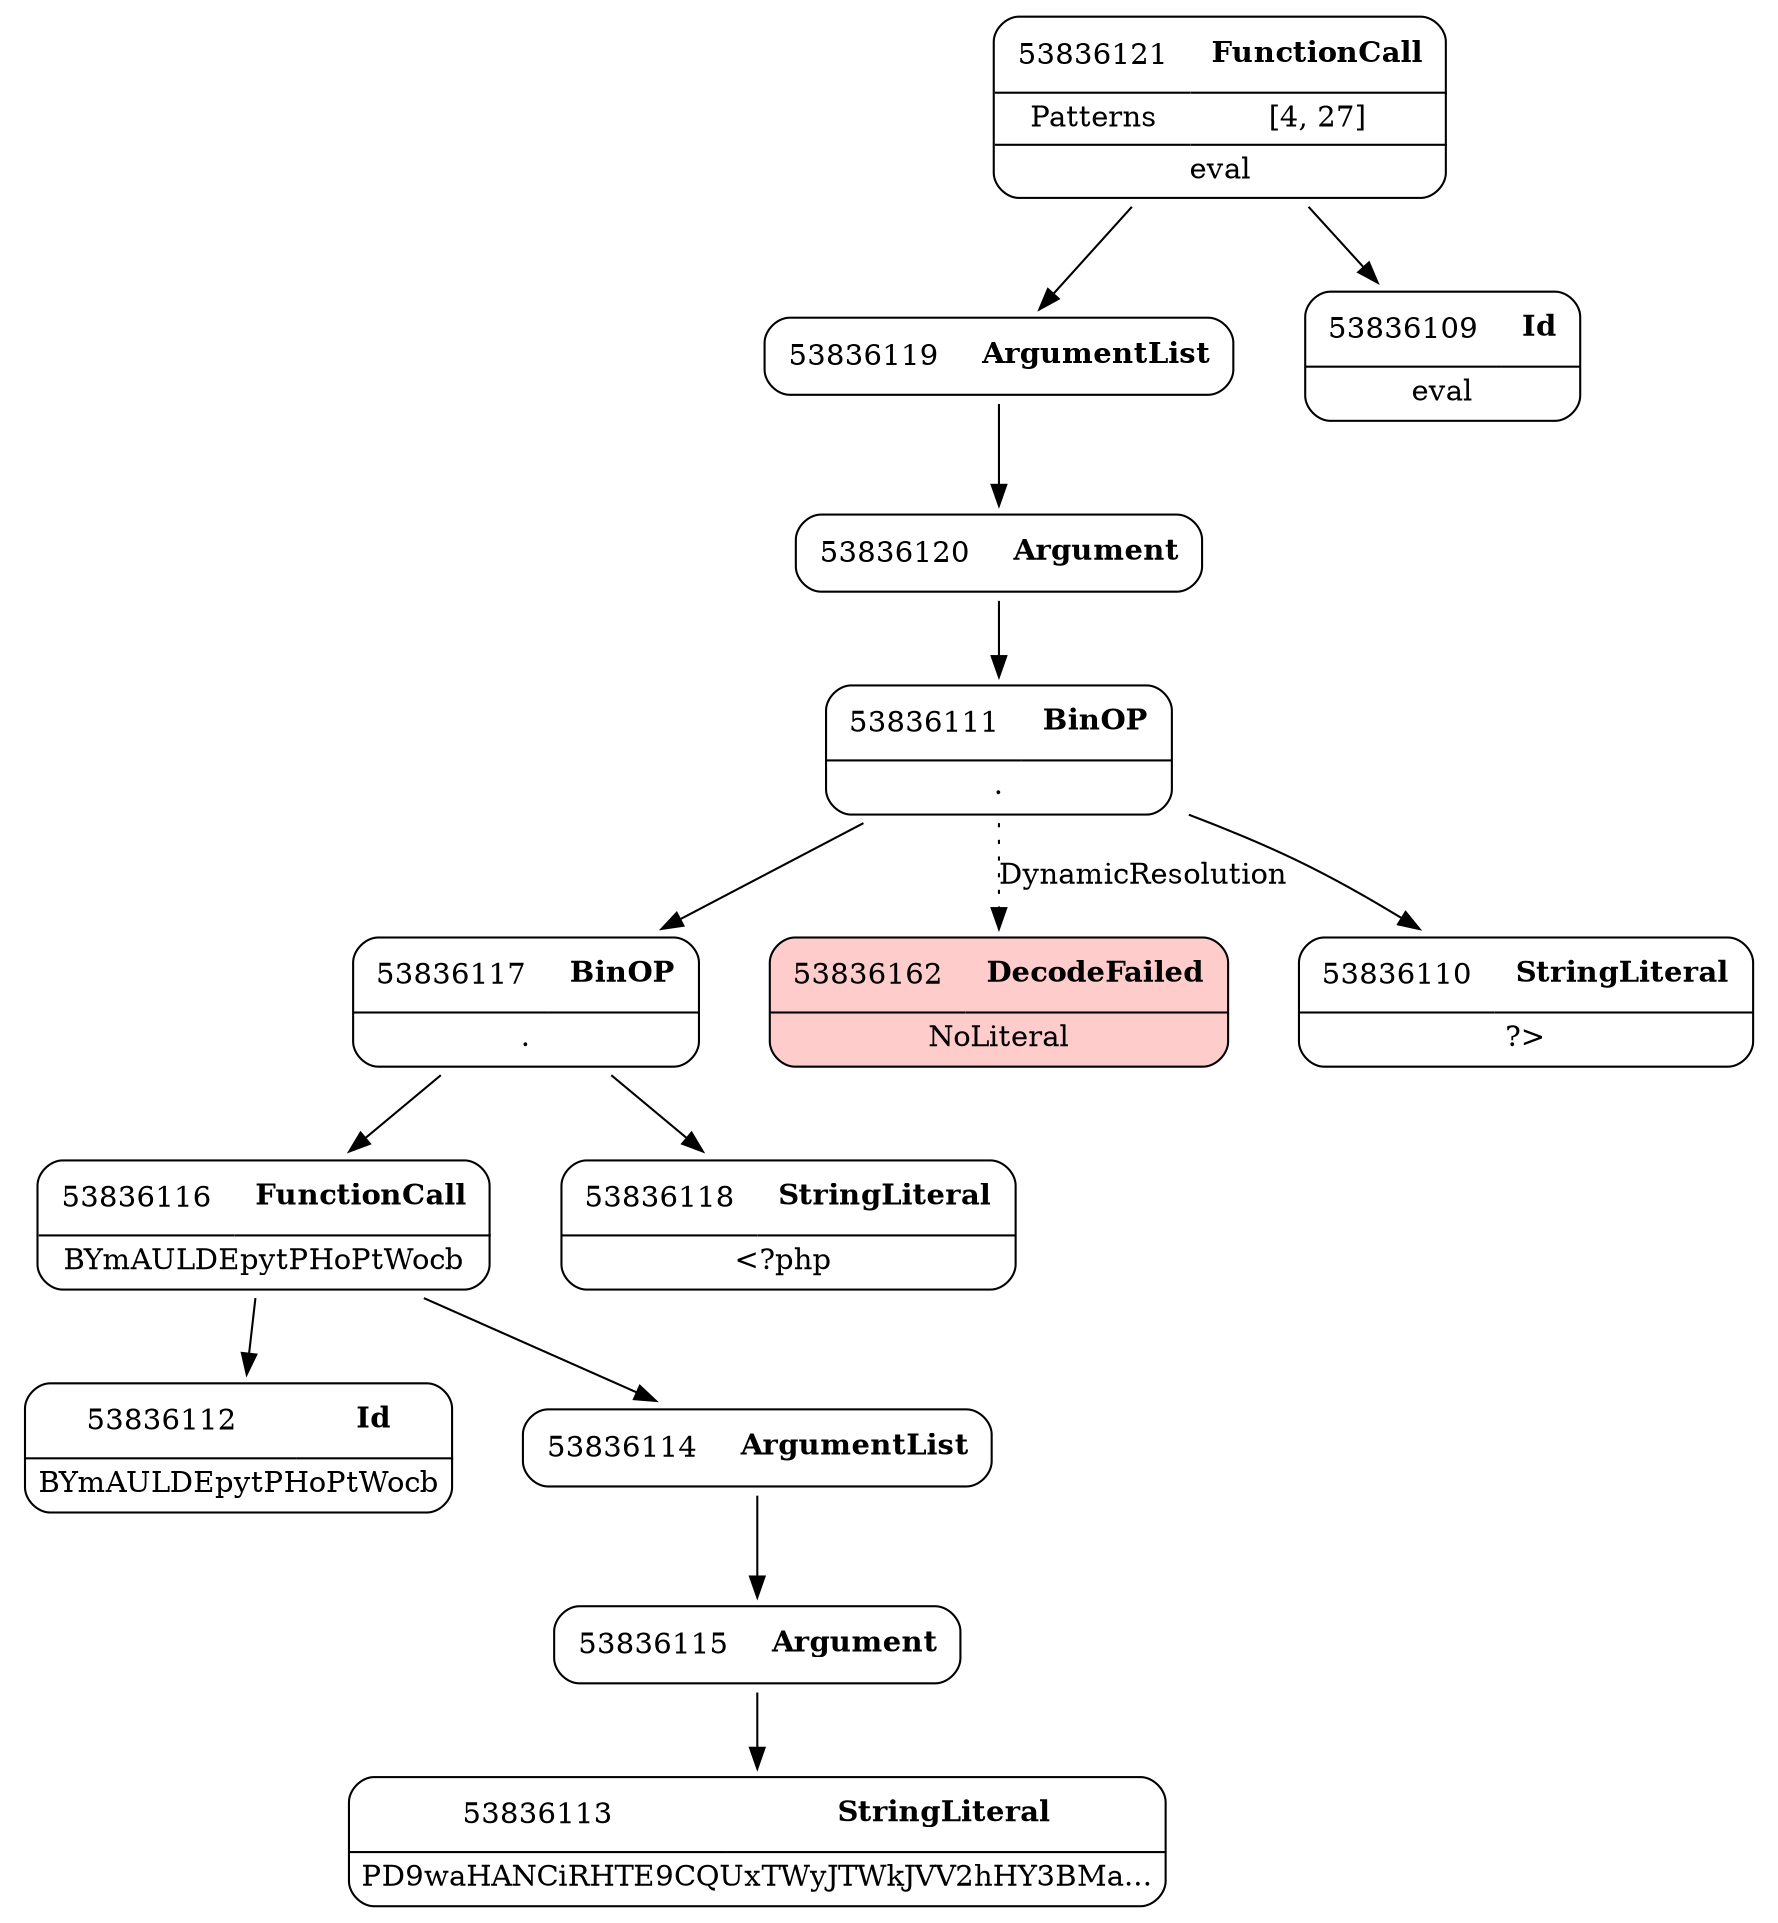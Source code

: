 digraph ast {
node [shape=none];
53836117 [label=<<TABLE border='1' cellspacing='0' cellpadding='10' style='rounded' ><TR><TD border='0'>53836117</TD><TD border='0'><B>BinOP</B></TD></TR><HR/><TR><TD border='0' cellpadding='5' colspan='2'>.</TD></TR></TABLE>>];
53836117 -> 53836116 [weight=2];
53836117 -> 53836118 [weight=2];
53836116 [label=<<TABLE border='1' cellspacing='0' cellpadding='10' style='rounded' ><TR><TD border='0'>53836116</TD><TD border='0'><B>FunctionCall</B></TD></TR><HR/><TR><TD border='0' cellpadding='5' colspan='2'>BYmAULDEpytPHoPtWocb</TD></TR></TABLE>>];
53836116 -> 53836112 [weight=2];
53836116 -> 53836114 [weight=2];
53836119 [label=<<TABLE border='1' cellspacing='0' cellpadding='10' style='rounded' ><TR><TD border='0'>53836119</TD><TD border='0'><B>ArgumentList</B></TD></TR></TABLE>>];
53836119 -> 53836120 [weight=2];
53836118 [label=<<TABLE border='1' cellspacing='0' cellpadding='10' style='rounded' ><TR><TD border='0'>53836118</TD><TD border='0'><B>StringLiteral</B></TD></TR><HR/><TR><TD border='0' cellpadding='5' colspan='2'>&lt;?php </TD></TR></TABLE>>];
53836113 [label=<<TABLE border='1' cellspacing='0' cellpadding='10' style='rounded' ><TR><TD border='0'>53836113</TD><TD border='0'><B>StringLiteral</B></TD></TR><HR/><TR><TD border='0' cellpadding='5' colspan='2'>PD9waHANCiRHTE9CQUxTWyJTWkJVV2hHY3BMa...</TD></TR></TABLE>>];
53836112 [label=<<TABLE border='1' cellspacing='0' cellpadding='10' style='rounded' ><TR><TD border='0'>53836112</TD><TD border='0'><B>Id</B></TD></TR><HR/><TR><TD border='0' cellpadding='5' colspan='2'>BYmAULDEpytPHoPtWocb</TD></TR></TABLE>>];
53836115 [label=<<TABLE border='1' cellspacing='0' cellpadding='10' style='rounded' ><TR><TD border='0'>53836115</TD><TD border='0'><B>Argument</B></TD></TR></TABLE>>];
53836115 -> 53836113 [weight=2];
53836114 [label=<<TABLE border='1' cellspacing='0' cellpadding='10' style='rounded' ><TR><TD border='0'>53836114</TD><TD border='0'><B>ArgumentList</B></TD></TR></TABLE>>];
53836114 -> 53836115 [weight=2];
53836121 [label=<<TABLE border='1' cellspacing='0' cellpadding='10' style='rounded' ><TR><TD border='0'>53836121</TD><TD border='0'><B>FunctionCall</B></TD></TR><HR/><TR><TD border='0' cellpadding='5'>Patterns</TD><TD border='0' cellpadding='5'>[4, 27]</TD></TR><HR/><TR><TD border='0' cellpadding='5' colspan='2'>eval</TD></TR></TABLE>>];
53836121 -> 53836109 [weight=2];
53836121 -> 53836119 [weight=2];
53836120 [label=<<TABLE border='1' cellspacing='0' cellpadding='10' style='rounded' ><TR><TD border='0'>53836120</TD><TD border='0'><B>Argument</B></TD></TR></TABLE>>];
53836120 -> 53836111 [weight=2];
53836162 [label=<<TABLE border='1' cellspacing='0' cellpadding='10' style='rounded' bgcolor='#FFCCCC' ><TR><TD border='0'>53836162</TD><TD border='0'><B>DecodeFailed</B></TD></TR><HR/><TR><TD border='0' cellpadding='5' colspan='2'>NoLiteral</TD></TR></TABLE>>];
53836109 [label=<<TABLE border='1' cellspacing='0' cellpadding='10' style='rounded' ><TR><TD border='0'>53836109</TD><TD border='0'><B>Id</B></TD></TR><HR/><TR><TD border='0' cellpadding='5' colspan='2'>eval</TD></TR></TABLE>>];
53836111 [label=<<TABLE border='1' cellspacing='0' cellpadding='10' style='rounded' ><TR><TD border='0'>53836111</TD><TD border='0'><B>BinOP</B></TD></TR><HR/><TR><TD border='0' cellpadding='5' colspan='2'>.</TD></TR></TABLE>>];
53836111 -> 53836110 [weight=2];
53836111 -> 53836117 [weight=2];
53836111 -> 53836162 [style=dotted,label=DynamicResolution];
53836110 [label=<<TABLE border='1' cellspacing='0' cellpadding='10' style='rounded' ><TR><TD border='0'>53836110</TD><TD border='0'><B>StringLiteral</B></TD></TR><HR/><TR><TD border='0' cellpadding='5' colspan='2'>?&gt;</TD></TR></TABLE>>];
}
